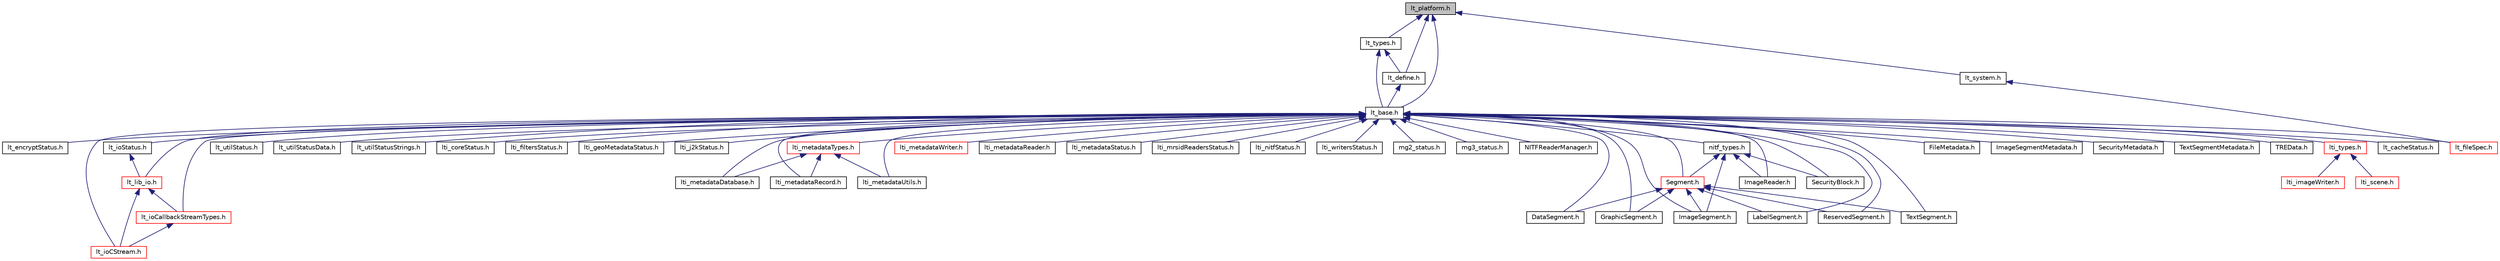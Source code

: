 digraph "lt_platform.h"
{
  bgcolor="transparent";
  edge [fontname="Helvetica",fontsize="10",labelfontname="Helvetica",labelfontsize="10"];
  node [fontname="Helvetica",fontsize="10",shape=record];
  Node1 [label="lt_platform.h",height=0.2,width=0.4,color="black", fillcolor="grey75", style="filled" fontcolor="black"];
  Node1 -> Node2 [dir="back",color="midnightblue",fontsize="10",style="solid",fontname="Helvetica"];
  Node2 [label="lt_base.h",height=0.2,width=0.4,color="black",URL="$a00140.html",tooltip="Include file for all LizardTech sources. "];
  Node2 -> Node3 [dir="back",color="midnightblue",fontsize="10",style="solid",fontname="Helvetica"];
  Node3 [label="lti_types.h",height=0.2,width=0.4,color="red",URL="$a00209.html",tooltip="This file contains a number of enums, typedefs, etc, that are used throughout the MrSID SDK..."];
  Node3 -> Node4 [dir="back",color="midnightblue",fontsize="10",style="solid",fontname="Helvetica"];
  Node4 [label="lti_imageWriter.h",height=0.2,width=0.4,color="red",URL="$a00184.html"];
  Node3 -> Node5 [dir="back",color="midnightblue",fontsize="10",style="solid",fontname="Helvetica"];
  Node5 [label="lti_scene.h",height=0.2,width=0.4,color="red",URL="$a00205.html"];
  Node2 -> Node6 [dir="back",color="midnightblue",fontsize="10",style="solid",fontname="Helvetica"];
  Node6 [label="lt_cacheStatus.h",height=0.2,width=0.4,color="black",URL="$a00141.html"];
  Node2 -> Node7 [dir="back",color="midnightblue",fontsize="10",style="solid",fontname="Helvetica"];
  Node7 [label="lt_encryptStatus.h",height=0.2,width=0.4,color="black",URL="$a00143.html"];
  Node2 -> Node8 [dir="back",color="midnightblue",fontsize="10",style="solid",fontname="Helvetica"];
  Node8 [label="lt_fileSpec.h",height=0.2,width=0.4,color="red",URL="$a00144.html"];
  Node2 -> Node9 [dir="back",color="midnightblue",fontsize="10",style="solid",fontname="Helvetica"];
  Node9 [label="lt_lib_io.h",height=0.2,width=0.4,color="red",URL="$a00155.html",tooltip="Support for the IO classes. "];
  Node9 -> Node10 [dir="back",color="midnightblue",fontsize="10",style="solid",fontname="Helvetica"];
  Node10 [label="lt_ioCallbackStreamTypes.h",height=0.2,width=0.4,color="red",URL="$a00147.html"];
  Node10 -> Node11 [dir="back",color="midnightblue",fontsize="10",style="solid",fontname="Helvetica"];
  Node11 [label="lt_ioCStream.h",height=0.2,width=0.4,color="red",URL="$a00148.html"];
  Node9 -> Node11 [dir="back",color="midnightblue",fontsize="10",style="solid",fontname="Helvetica"];
  Node2 -> Node12 [dir="back",color="midnightblue",fontsize="10",style="solid",fontname="Helvetica"];
  Node12 [label="lt_ioStatus.h",height=0.2,width=0.4,color="black",URL="$a00152.html"];
  Node12 -> Node9 [dir="back",color="midnightblue",fontsize="10",style="solid",fontname="Helvetica"];
  Node2 -> Node10 [dir="back",color="midnightblue",fontsize="10",style="solid",fontname="Helvetica"];
  Node2 -> Node11 [dir="back",color="midnightblue",fontsize="10",style="solid",fontname="Helvetica"];
  Node2 -> Node13 [dir="back",color="midnightblue",fontsize="10",style="solid",fontname="Helvetica"];
  Node13 [label="lt_utilStatus.h",height=0.2,width=0.4,color="black",URL="$a00160.html"];
  Node2 -> Node14 [dir="back",color="midnightblue",fontsize="10",style="solid",fontname="Helvetica"];
  Node14 [label="lt_utilStatusData.h",height=0.2,width=0.4,color="black",URL="$a00161.html"];
  Node2 -> Node15 [dir="back",color="midnightblue",fontsize="10",style="solid",fontname="Helvetica"];
  Node15 [label="lt_utilStatusStrings.h",height=0.2,width=0.4,color="black",URL="$a00162.html",tooltip="Status code / error string support. "];
  Node2 -> Node16 [dir="back",color="midnightblue",fontsize="10",style="solid",fontname="Helvetica"];
  Node16 [label="lti_coreStatus.h",height=0.2,width=0.4,color="black",URL="$a00167.html"];
  Node2 -> Node17 [dir="back",color="midnightblue",fontsize="10",style="solid",fontname="Helvetica"];
  Node17 [label="lti_filtersStatus.h",height=0.2,width=0.4,color="black",URL="$a00172.html"];
  Node2 -> Node18 [dir="back",color="midnightblue",fontsize="10",style="solid",fontname="Helvetica"];
  Node18 [label="lti_geoMetadataStatus.h",height=0.2,width=0.4,color="black",URL="$a00176.html"];
  Node2 -> Node19 [dir="back",color="midnightblue",fontsize="10",style="solid",fontname="Helvetica"];
  Node19 [label="lti_j2kStatus.h",height=0.2,width=0.4,color="black",URL="$a00185.html"];
  Node2 -> Node20 [dir="back",color="midnightblue",fontsize="10",style="solid",fontname="Helvetica"];
  Node20 [label="lti_metadataDatabase.h",height=0.2,width=0.4,color="black",URL="$a00186.html"];
  Node2 -> Node21 [dir="back",color="midnightblue",fontsize="10",style="solid",fontname="Helvetica"];
  Node21 [label="lti_metadataTypes.h",height=0.2,width=0.4,color="red",URL="$a00191.html"];
  Node21 -> Node20 [dir="back",color="midnightblue",fontsize="10",style="solid",fontname="Helvetica"];
  Node21 -> Node22 [dir="back",color="midnightblue",fontsize="10",style="solid",fontname="Helvetica"];
  Node22 [label="lti_metadataRecord.h",height=0.2,width=0.4,color="black",URL="$a00189.html"];
  Node21 -> Node23 [dir="back",color="midnightblue",fontsize="10",style="solid",fontname="Helvetica"];
  Node23 [label="lti_metadataUtils.h",height=0.2,width=0.4,color="black",URL="$a00192.html"];
  Node2 -> Node24 [dir="back",color="midnightblue",fontsize="10",style="solid",fontname="Helvetica"];
  Node24 [label="lti_metadataWriter.h",height=0.2,width=0.4,color="red",URL="$a00193.html"];
  Node2 -> Node25 [dir="back",color="midnightblue",fontsize="10",style="solid",fontname="Helvetica"];
  Node25 [label="lti_metadataReader.h",height=0.2,width=0.4,color="black",URL="$a00188.html"];
  Node2 -> Node22 [dir="back",color="midnightblue",fontsize="10",style="solid",fontname="Helvetica"];
  Node2 -> Node26 [dir="back",color="midnightblue",fontsize="10",style="solid",fontname="Helvetica"];
  Node26 [label="lti_metadataStatus.h",height=0.2,width=0.4,color="black",URL="$a00190.html"];
  Node2 -> Node23 [dir="back",color="midnightblue",fontsize="10",style="solid",fontname="Helvetica"];
  Node2 -> Node27 [dir="back",color="midnightblue",fontsize="10",style="solid",fontname="Helvetica"];
  Node27 [label="lti_mrsidReadersStatus.h",height=0.2,width=0.4,color="black",URL="$a00195.html"];
  Node2 -> Node28 [dir="back",color="midnightblue",fontsize="10",style="solid",fontname="Helvetica"];
  Node28 [label="lti_nitfStatus.h",height=0.2,width=0.4,color="black",URL="$a00198.html"];
  Node2 -> Node29 [dir="back",color="midnightblue",fontsize="10",style="solid",fontname="Helvetica"];
  Node29 [label="lti_writersStatus.h",height=0.2,width=0.4,color="black",URL="$a00214.html"];
  Node2 -> Node30 [dir="back",color="midnightblue",fontsize="10",style="solid",fontname="Helvetica"];
  Node30 [label="mg2_status.h",height=0.2,width=0.4,color="black",URL="$a00217.html"];
  Node2 -> Node31 [dir="back",color="midnightblue",fontsize="10",style="solid",fontname="Helvetica"];
  Node31 [label="mg3_status.h",height=0.2,width=0.4,color="black",URL="$a00218.html"];
  Node2 -> Node32 [dir="back",color="midnightblue",fontsize="10",style="solid",fontname="Helvetica"];
  Node32 [label="NITFReaderManager.h",height=0.2,width=0.4,color="black",URL="$a00224.html"];
  Node2 -> Node33 [dir="back",color="midnightblue",fontsize="10",style="solid",fontname="Helvetica"];
  Node33 [label="DataSegment.h",height=0.2,width=0.4,color="black",URL="$a00128.html"];
  Node2 -> Node34 [dir="back",color="midnightblue",fontsize="10",style="solid",fontname="Helvetica"];
  Node34 [label="Segment.h",height=0.2,width=0.4,color="red",URL="$a00229.html"];
  Node34 -> Node33 [dir="back",color="midnightblue",fontsize="10",style="solid",fontname="Helvetica"];
  Node34 -> Node35 [dir="back",color="midnightblue",fontsize="10",style="solid",fontname="Helvetica"];
  Node35 [label="GraphicSegment.h",height=0.2,width=0.4,color="black",URL="$a00132.html"];
  Node34 -> Node36 [dir="back",color="midnightblue",fontsize="10",style="solid",fontname="Helvetica"];
  Node36 [label="ImageSegment.h",height=0.2,width=0.4,color="black",URL="$a00134.html"];
  Node34 -> Node37 [dir="back",color="midnightblue",fontsize="10",style="solid",fontname="Helvetica"];
  Node37 [label="LabelSegment.h",height=0.2,width=0.4,color="black",URL="$a00139.html"];
  Node34 -> Node38 [dir="back",color="midnightblue",fontsize="10",style="solid",fontname="Helvetica"];
  Node38 [label="ReservedSegment.h",height=0.2,width=0.4,color="black",URL="$a00226.html"];
  Node34 -> Node39 [dir="back",color="midnightblue",fontsize="10",style="solid",fontname="Helvetica"];
  Node39 [label="TextSegment.h",height=0.2,width=0.4,color="black",URL="$a00230.html"];
  Node2 -> Node40 [dir="back",color="midnightblue",fontsize="10",style="solid",fontname="Helvetica"];
  Node40 [label="nitf_types.h",height=0.2,width=0.4,color="black",URL="$a00223.html",tooltip="This file contains a number of enums, typedefs, etc, that are used within the NITF support classes..."];
  Node40 -> Node34 [dir="back",color="midnightblue",fontsize="10",style="solid",fontname="Helvetica"];
  Node40 -> Node41 [dir="back",color="midnightblue",fontsize="10",style="solid",fontname="Helvetica"];
  Node41 [label="ImageReader.h",height=0.2,width=0.4,color="black",URL="$a00133.html"];
  Node40 -> Node36 [dir="back",color="midnightblue",fontsize="10",style="solid",fontname="Helvetica"];
  Node40 -> Node42 [dir="back",color="midnightblue",fontsize="10",style="solid",fontname="Helvetica"];
  Node42 [label="SecurityBlock.h",height=0.2,width=0.4,color="black",URL="$a00227.html"];
  Node2 -> Node43 [dir="back",color="midnightblue",fontsize="10",style="solid",fontname="Helvetica"];
  Node43 [label="FileMetadata.h",height=0.2,width=0.4,color="black",URL="$a00130.html"];
  Node2 -> Node35 [dir="back",color="midnightblue",fontsize="10",style="solid",fontname="Helvetica"];
  Node2 -> Node41 [dir="back",color="midnightblue",fontsize="10",style="solid",fontname="Helvetica"];
  Node2 -> Node36 [dir="back",color="midnightblue",fontsize="10",style="solid",fontname="Helvetica"];
  Node2 -> Node44 [dir="back",color="midnightblue",fontsize="10",style="solid",fontname="Helvetica"];
  Node44 [label="ImageSegmentMetadata.h",height=0.2,width=0.4,color="black",URL="$a00135.html"];
  Node2 -> Node37 [dir="back",color="midnightblue",fontsize="10",style="solid",fontname="Helvetica"];
  Node2 -> Node38 [dir="back",color="midnightblue",fontsize="10",style="solid",fontname="Helvetica"];
  Node2 -> Node42 [dir="back",color="midnightblue",fontsize="10",style="solid",fontname="Helvetica"];
  Node2 -> Node45 [dir="back",color="midnightblue",fontsize="10",style="solid",fontname="Helvetica"];
  Node45 [label="SecurityMetadata.h",height=0.2,width=0.4,color="black",URL="$a00228.html"];
  Node2 -> Node39 [dir="back",color="midnightblue",fontsize="10",style="solid",fontname="Helvetica"];
  Node2 -> Node46 [dir="back",color="midnightblue",fontsize="10",style="solid",fontname="Helvetica"];
  Node46 [label="TextSegmentMetadata.h",height=0.2,width=0.4,color="black",URL="$a00231.html"];
  Node2 -> Node47 [dir="back",color="midnightblue",fontsize="10",style="solid",fontname="Helvetica"];
  Node47 [label="TREData.h",height=0.2,width=0.4,color="black",URL="$a00233.html"];
  Node1 -> Node48 [dir="back",color="midnightblue",fontsize="10",style="solid",fontname="Helvetica"];
  Node48 [label="lt_define.h",height=0.2,width=0.4,color="black",URL="$a00142.html",tooltip="Preprocessor definitions used throughout LizardTech sources. "];
  Node48 -> Node2 [dir="back",color="midnightblue",fontsize="10",style="solid",fontname="Helvetica"];
  Node1 -> Node49 [dir="back",color="midnightblue",fontsize="10",style="solid",fontname="Helvetica"];
  Node49 [label="lt_types.h",height=0.2,width=0.4,color="black",URL="$a00159.html",tooltip="Declaration of standard types and limits in a C-interface. "];
  Node49 -> Node48 [dir="back",color="midnightblue",fontsize="10",style="solid",fontname="Helvetica"];
  Node49 -> Node2 [dir="back",color="midnightblue",fontsize="10",style="solid",fontname="Helvetica"];
  Node1 -> Node50 [dir="back",color="midnightblue",fontsize="10",style="solid",fontname="Helvetica"];
  Node50 [label="lt_system.h",height=0.2,width=0.4,color="black",URL="$a00158.html",tooltip="Declaration of standard system headers in a C-interface. "];
  Node50 -> Node8 [dir="back",color="midnightblue",fontsize="10",style="solid",fontname="Helvetica"];
}
